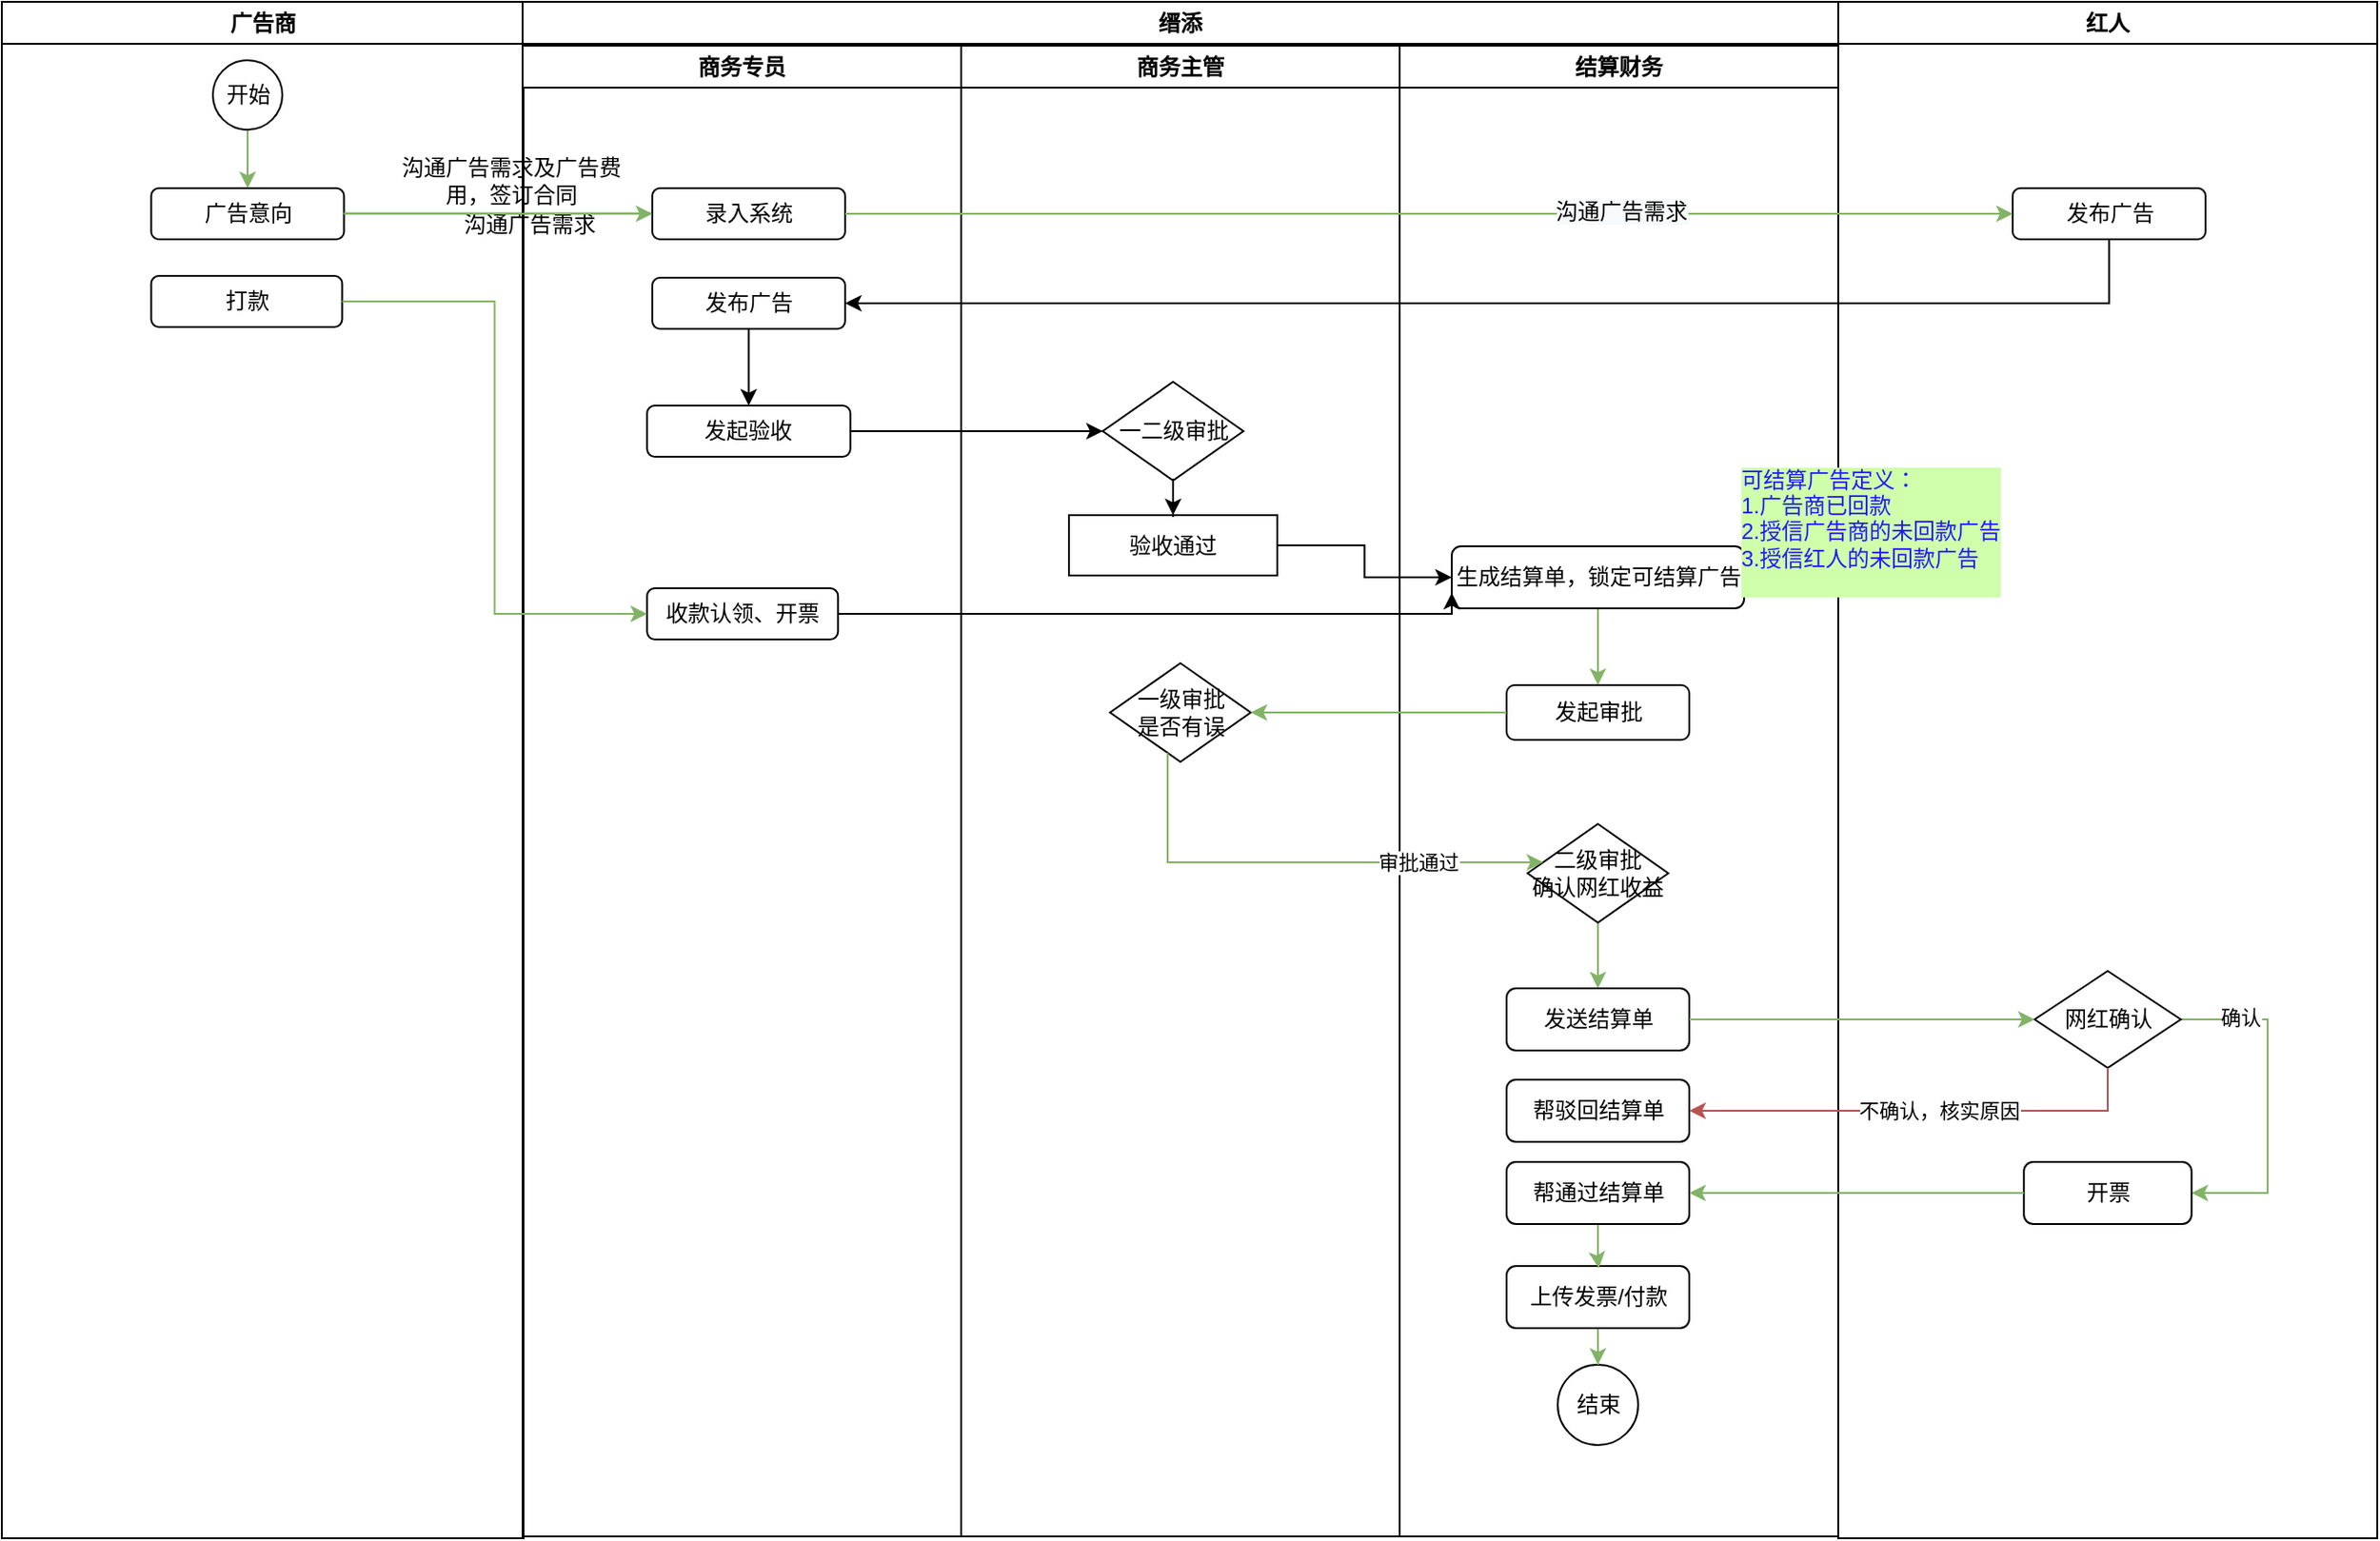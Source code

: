 <mxfile version="15.5.7" type="github">
  <diagram name="Page-1" id="e7e014a7-5840-1c2e-5031-d8a46d1fe8dd">
    <mxGraphModel dx="1635" dy="866" grid="1" gridSize="10" guides="1" tooltips="1" connect="1" arrows="1" fold="1" page="1" pageScale="1" pageWidth="1169" pageHeight="826" background="none" math="0" shadow="0">
      <root>
        <mxCell id="0" />
        <mxCell id="1" parent="0" />
        <mxCell id="2" value="广告商" style="swimlane;whiteSpace=wrap" parent="1" vertex="1">
          <mxGeometry x="20" y="49" width="285.5" height="841" as="geometry" />
        </mxCell>
        <mxCell id="EuBQ1Uk0UbVm1_WswHTq-43" style="edgeStyle=orthogonalEdgeStyle;rounded=0;orthogonalLoop=1;jettySize=auto;html=1;fontColor=#00FF00;fillColor=#d5e8d4;strokeColor=#82b366;" parent="2" source="EuBQ1Uk0UbVm1_WswHTq-41" target="EuBQ1Uk0UbVm1_WswHTq-42" edge="1">
          <mxGeometry relative="1" as="geometry" />
        </mxCell>
        <mxCell id="EuBQ1Uk0UbVm1_WswHTq-41" value="开始" style="ellipse;whiteSpace=wrap;html=1;aspect=fixed;" parent="2" vertex="1">
          <mxGeometry x="115.5" y="32" width="38" height="38" as="geometry" />
        </mxCell>
        <mxCell id="EuBQ1Uk0UbVm1_WswHTq-42" value="广告意向" style="rounded=1;whiteSpace=wrap;html=1;" parent="2" vertex="1">
          <mxGeometry x="81.75" y="102" width="105.5" height="28" as="geometry" />
        </mxCell>
        <mxCell id="EuBQ1Uk0UbVm1_WswHTq-55" value="打款" style="rounded=1;whiteSpace=wrap;html=1;" parent="2" vertex="1">
          <mxGeometry x="81.75" y="150" width="104.5" height="28" as="geometry" />
        </mxCell>
        <mxCell id="EuBQ1Uk0UbVm1_WswHTq-70" style="edgeStyle=orthogonalEdgeStyle;rounded=0;orthogonalLoop=1;jettySize=auto;html=1;fillColor=#d5e8d4;strokeColor=#82b366;" parent="2" edge="1">
          <mxGeometry relative="1" as="geometry">
            <mxPoint x="187.25" y="115.71" as="sourcePoint" />
            <mxPoint x="380.5" y="115.71" as="targetPoint" />
          </mxGeometry>
        </mxCell>
        <mxCell id="3" value="缙添" style="swimlane;whiteSpace=wrap;swimlaneLine=1;" parent="1" vertex="1">
          <mxGeometry x="305" y="49" width="720" height="840" as="geometry">
            <mxRectangle x="444.5" y="128" width="60" height="23" as="alternateBounds" />
          </mxGeometry>
        </mxCell>
        <mxCell id="EuBQ1Uk0UbVm1_WswHTq-48" value="沟通广告需求及广告费用，签订合同" style="text;html=1;strokeColor=none;fillColor=none;align=center;verticalAlign=middle;whiteSpace=wrap;rounded=0;" parent="3" vertex="1">
          <mxGeometry x="-74.5" y="82" width="135.5" height="32" as="geometry" />
        </mxCell>
        <mxCell id="eJH0rVVVb4Bd_16MOeba-6" value="商务专员" style="swimlane;whiteSpace=wrap;sketch=0;rounded=0;shadow=0;startSize=23;" parent="3" vertex="1">
          <mxGeometry y="24" width="240" height="816" as="geometry" />
        </mxCell>
        <mxCell id="eJH0rVVVb4Bd_16MOeba-8" value="沟通广告需求" style="text;html=1;strokeColor=none;fillColor=none;align=center;verticalAlign=middle;whiteSpace=wrap;rounded=0;" parent="eJH0rVVVb4Bd_16MOeba-6" vertex="1">
          <mxGeometry x="-64.5" y="82" width="135.5" height="32" as="geometry" />
        </mxCell>
        <mxCell id="EuBQ1Uk0UbVm1_WswHTq-57" value="收款认领、开票" style="rounded=1;whiteSpace=wrap;html=1;" parent="eJH0rVVVb4Bd_16MOeba-6" vertex="1">
          <mxGeometry x="68.13" y="297" width="104.5" height="28" as="geometry" />
        </mxCell>
        <mxCell id="EuBQ1Uk0UbVm1_WswHTq-44" value="录入系统" style="rounded=1;whiteSpace=wrap;html=1;" parent="eJH0rVVVb4Bd_16MOeba-6" vertex="1">
          <mxGeometry x="71" y="78" width="105.5" height="28" as="geometry" />
        </mxCell>
        <mxCell id="BOqJJjF5l1OhaEg2PO4E-5" value="发布广告" style="rounded=1;whiteSpace=wrap;html=1;" vertex="1" parent="eJH0rVVVb4Bd_16MOeba-6">
          <mxGeometry x="71" y="127" width="105.5" height="28" as="geometry" />
        </mxCell>
        <mxCell id="BOqJJjF5l1OhaEg2PO4E-7" value="发起验收" style="whiteSpace=wrap;html=1;rounded=1;" vertex="1" parent="eJH0rVVVb4Bd_16MOeba-6">
          <mxGeometry x="68.13" y="197" width="111.25" height="28" as="geometry" />
        </mxCell>
        <mxCell id="BOqJJjF5l1OhaEg2PO4E-8" value="" style="edgeStyle=orthogonalEdgeStyle;rounded=0;orthogonalLoop=1;jettySize=auto;html=1;" edge="1" parent="eJH0rVVVb4Bd_16MOeba-6" source="BOqJJjF5l1OhaEg2PO4E-5" target="BOqJJjF5l1OhaEg2PO4E-7">
          <mxGeometry relative="1" as="geometry" />
        </mxCell>
        <mxCell id="eJH0rVVVb4Bd_16MOeba-11" value="商务主管" style="swimlane;whiteSpace=wrap;sketch=0;rounded=0;shadow=0;" parent="3" vertex="1">
          <mxGeometry x="240" y="24" width="240" height="816" as="geometry" />
        </mxCell>
        <mxCell id="eJH0rVVVb4Bd_16MOeba-36" value="一级审批&lt;br&gt;是否有误" style="rhombus;whiteSpace=wrap;html=1;labelBackgroundColor=none;fontColor=default;align=center;" parent="eJH0rVVVb4Bd_16MOeba-11" vertex="1">
          <mxGeometry x="81.5" y="338" width="77" height="54" as="geometry" />
        </mxCell>
        <mxCell id="BOqJJjF5l1OhaEg2PO4E-9" value="一二级审批" style="rhombus;whiteSpace=wrap;html=1;labelBackgroundColor=none;fontColor=default;align=center;" vertex="1" parent="eJH0rVVVb4Bd_16MOeba-11">
          <mxGeometry x="77.5" y="184" width="77" height="54" as="geometry" />
        </mxCell>
        <mxCell id="BOqJJjF5l1OhaEg2PO4E-12" value="验收通过" style="whiteSpace=wrap;html=1;fontColor=default;" vertex="1" parent="eJH0rVVVb4Bd_16MOeba-11">
          <mxGeometry x="59" y="257" width="114" height="33" as="geometry" />
        </mxCell>
        <mxCell id="BOqJJjF5l1OhaEg2PO4E-13" value="" style="edgeStyle=orthogonalEdgeStyle;rounded=0;orthogonalLoop=1;jettySize=auto;html=1;" edge="1" parent="eJH0rVVVb4Bd_16MOeba-11" source="BOqJJjF5l1OhaEg2PO4E-9" target="BOqJJjF5l1OhaEg2PO4E-12">
          <mxGeometry relative="1" as="geometry" />
        </mxCell>
        <mxCell id="eJH0rVVVb4Bd_16MOeba-15" value="结算财务" style="swimlane;whiteSpace=wrap;sketch=0;rounded=0;shadow=0;" parent="3" vertex="1">
          <mxGeometry x="480" y="24" width="240" height="816" as="geometry" />
        </mxCell>
        <mxCell id="eJH0rVVVb4Bd_16MOeba-56" style="edgeStyle=orthogonalEdgeStyle;rounded=0;orthogonalLoop=1;jettySize=auto;html=1;fontColor=default;fillColor=#d5e8d4;strokeColor=#82b366;" parent="eJH0rVVVb4Bd_16MOeba-15" source="eJH0rVVVb4Bd_16MOeba-25" target="eJH0rVVVb4Bd_16MOeba-55" edge="1">
          <mxGeometry relative="1" as="geometry" />
        </mxCell>
        <mxCell id="eJH0rVVVb4Bd_16MOeba-25" value="生成结算单，锁定可结算广告" style="rounded=1;whiteSpace=wrap;html=1;" parent="eJH0rVVVb4Bd_16MOeba-15" vertex="1">
          <mxGeometry x="28.5" y="274" width="160" height="34" as="geometry" />
        </mxCell>
        <mxCell id="eJH0rVVVb4Bd_16MOeba-55" value="发起审批" style="rounded=1;whiteSpace=wrap;html=1;" parent="eJH0rVVVb4Bd_16MOeba-15" vertex="1">
          <mxGeometry x="58.5" y="350" width="100" height="30" as="geometry" />
        </mxCell>
        <mxCell id="eJH0rVVVb4Bd_16MOeba-65" style="edgeStyle=orthogonalEdgeStyle;rounded=0;orthogonalLoop=1;jettySize=auto;html=1;entryX=0.5;entryY=0;entryDx=0;entryDy=0;fontColor=default;fillColor=#d5e8d4;strokeColor=#82b366;" parent="eJH0rVVVb4Bd_16MOeba-15" source="eJH0rVVVb4Bd_16MOeba-59" target="eJH0rVVVb4Bd_16MOeba-64" edge="1">
          <mxGeometry relative="1" as="geometry" />
        </mxCell>
        <mxCell id="eJH0rVVVb4Bd_16MOeba-59" value="二级审批&lt;br&gt;确认网红收益" style="rhombus;whiteSpace=wrap;html=1;labelBackgroundColor=none;fontColor=default;align=center;" parent="eJH0rVVVb4Bd_16MOeba-15" vertex="1">
          <mxGeometry x="70" y="426" width="77" height="54" as="geometry" />
        </mxCell>
        <mxCell id="eJH0rVVVb4Bd_16MOeba-64" value="发送结算单" style="rounded=1;whiteSpace=wrap;html=1;labelBackgroundColor=none;fontColor=default;align=center;" parent="eJH0rVVVb4Bd_16MOeba-15" vertex="1">
          <mxGeometry x="58.5" y="516" width="100" height="34" as="geometry" />
        </mxCell>
        <mxCell id="eJH0rVVVb4Bd_16MOeba-69" value="帮驳回结算单" style="rounded=1;whiteSpace=wrap;html=1;labelBackgroundColor=none;fontColor=default;align=center;" parent="eJH0rVVVb4Bd_16MOeba-15" vertex="1">
          <mxGeometry x="58.5" y="566" width="100" height="34" as="geometry" />
        </mxCell>
        <mxCell id="EuBQ1Uk0UbVm1_WswHTq-65" value="结束" style="ellipse;whiteSpace=wrap;html=1;aspect=fixed;" parent="eJH0rVVVb4Bd_16MOeba-15" vertex="1">
          <mxGeometry x="86.5" y="722" width="44" height="44" as="geometry" />
        </mxCell>
        <mxCell id="eJH0rVVVb4Bd_16MOeba-77" style="edgeStyle=orthogonalEdgeStyle;rounded=0;orthogonalLoop=1;jettySize=auto;html=1;fontColor=default;fillColor=#d5e8d4;strokeColor=#82b366;" parent="eJH0rVVVb4Bd_16MOeba-15" source="eJH0rVVVb4Bd_16MOeba-75" target="EuBQ1Uk0UbVm1_WswHTq-65" edge="1">
          <mxGeometry relative="1" as="geometry" />
        </mxCell>
        <mxCell id="eJH0rVVVb4Bd_16MOeba-75" value="上传发票/付款" style="rounded=1;whiteSpace=wrap;html=1;labelBackgroundColor=none;fontColor=default;align=center;" parent="eJH0rVVVb4Bd_16MOeba-15" vertex="1">
          <mxGeometry x="58.5" y="668" width="100" height="34" as="geometry" />
        </mxCell>
        <mxCell id="eJH0rVVVb4Bd_16MOeba-85" style="edgeStyle=orthogonalEdgeStyle;rounded=0;sketch=0;orthogonalLoop=1;jettySize=auto;html=1;entryX=0.505;entryY=0.034;entryDx=0;entryDy=0;entryPerimeter=0;fontColor=#00FF00;fillColor=#d5e8d4;strokeColor=#82b366;" parent="eJH0rVVVb4Bd_16MOeba-15" source="eJH0rVVVb4Bd_16MOeba-80" target="eJH0rVVVb4Bd_16MOeba-75" edge="1">
          <mxGeometry relative="1" as="geometry" />
        </mxCell>
        <mxCell id="eJH0rVVVb4Bd_16MOeba-80" value="帮通过结算单" style="rounded=1;whiteSpace=wrap;html=1;labelBackgroundColor=none;fontColor=default;align=center;" parent="eJH0rVVVb4Bd_16MOeba-15" vertex="1">
          <mxGeometry x="58.5" y="611" width="100" height="34" as="geometry" />
        </mxCell>
        <mxCell id="eJH0rVVVb4Bd_16MOeba-57" style="edgeStyle=orthogonalEdgeStyle;rounded=0;orthogonalLoop=1;jettySize=auto;html=1;fontColor=default;fillColor=#d5e8d4;strokeColor=#82b366;" parent="3" source="eJH0rVVVb4Bd_16MOeba-55" target="eJH0rVVVb4Bd_16MOeba-36" edge="1">
          <mxGeometry relative="1" as="geometry" />
        </mxCell>
        <mxCell id="eJH0rVVVb4Bd_16MOeba-60" value="" style="edgeStyle=orthogonalEdgeStyle;rounded=0;orthogonalLoop=1;jettySize=auto;html=1;fontColor=default;fillColor=#d5e8d4;strokeColor=#82b366;" parent="3" source="eJH0rVVVb4Bd_16MOeba-36" target="eJH0rVVVb4Bd_16MOeba-59" edge="1">
          <mxGeometry relative="1" as="geometry">
            <Array as="points">
              <mxPoint x="353" y="471" />
            </Array>
          </mxGeometry>
        </mxCell>
        <mxCell id="eJH0rVVVb4Bd_16MOeba-61" value="审批通过" style="edgeLabel;html=1;align=center;verticalAlign=middle;resizable=0;points=[];fontColor=default;" parent="eJH0rVVVb4Bd_16MOeba-60" vertex="1" connectable="0">
          <mxGeometry x="0.481" relative="1" as="geometry">
            <mxPoint as="offset" />
          </mxGeometry>
        </mxCell>
        <mxCell id="BOqJJjF5l1OhaEg2PO4E-10" style="edgeStyle=orthogonalEdgeStyle;rounded=0;orthogonalLoop=1;jettySize=auto;html=1;" edge="1" parent="3" source="BOqJJjF5l1OhaEg2PO4E-7" target="BOqJJjF5l1OhaEg2PO4E-9">
          <mxGeometry relative="1" as="geometry" />
        </mxCell>
        <mxCell id="BOqJJjF5l1OhaEg2PO4E-14" style="edgeStyle=orthogonalEdgeStyle;rounded=0;orthogonalLoop=1;jettySize=auto;html=1;" edge="1" parent="3" source="BOqJJjF5l1OhaEg2PO4E-12" target="eJH0rVVVb4Bd_16MOeba-25">
          <mxGeometry relative="1" as="geometry" />
        </mxCell>
        <mxCell id="BOqJJjF5l1OhaEg2PO4E-15" style="edgeStyle=orthogonalEdgeStyle;rounded=0;orthogonalLoop=1;jettySize=auto;html=1;entryX=0;entryY=0.75;entryDx=0;entryDy=0;" edge="1" parent="3" source="EuBQ1Uk0UbVm1_WswHTq-57" target="eJH0rVVVb4Bd_16MOeba-25">
          <mxGeometry relative="1" as="geometry">
            <mxPoint x="445" y="321" as="targetPoint" />
            <Array as="points">
              <mxPoint x="509" y="335" />
            </Array>
          </mxGeometry>
        </mxCell>
        <mxCell id="4" value="红人" style="swimlane;whiteSpace=wrap;sketch=0;rounded=0;shadow=0;" parent="1" vertex="1">
          <mxGeometry x="1025" y="49" width="295" height="841" as="geometry" />
        </mxCell>
        <mxCell id="EuBQ1Uk0UbVm1_WswHTq-46" value="发布广告" style="rounded=1;whiteSpace=wrap;html=1;" parent="4" vertex="1">
          <mxGeometry x="95.5" y="102" width="105.5" height="28" as="geometry" />
        </mxCell>
        <mxCell id="eJH0rVVVb4Bd_16MOeba-35" value="&lt;div&gt;&lt;span style=&quot;font-size: 12px&quot;&gt;可结算广告定义：&lt;/span&gt;&lt;/div&gt;&lt;div&gt;&lt;span style=&quot;font-size: 12px&quot;&gt;1.广告商已回款&lt;/span&gt;&lt;/div&gt;&lt;div&gt;&lt;span style=&quot;font-size: 12px&quot;&gt;2.授信广告商的未回款广告&lt;/span&gt;&lt;/div&gt;&lt;div&gt;3.授信红人的未回款广告&lt;br&gt;&lt;/div&gt;&lt;div&gt;&lt;br&gt;&lt;/div&gt;" style="text;html=1;strokeColor=none;fillColor=none;align=left;verticalAlign=middle;whiteSpace=wrap;rounded=0;fontColor=#2119FF;labelBackgroundColor=#CFFFAB;" parent="4" vertex="1">
          <mxGeometry x="-55" y="250" width="276" height="80" as="geometry" />
        </mxCell>
        <mxCell id="eJH0rVVVb4Bd_16MOeba-74" style="edgeStyle=orthogonalEdgeStyle;rounded=0;orthogonalLoop=1;jettySize=auto;html=1;fontColor=default;fillColor=#d5e8d4;strokeColor=#82b366;entryX=1;entryY=0.5;entryDx=0;entryDy=0;" parent="4" source="eJH0rVVVb4Bd_16MOeba-68" target="eJH0rVVVb4Bd_16MOeba-73" edge="1">
          <mxGeometry relative="1" as="geometry">
            <Array as="points">
              <mxPoint x="235" y="557" />
              <mxPoint x="235" y="652" />
            </Array>
          </mxGeometry>
        </mxCell>
        <mxCell id="eJH0rVVVb4Bd_16MOeba-78" value="确认" style="edgeLabel;html=1;align=center;verticalAlign=middle;resizable=0;points=[];fontColor=default;" parent="eJH0rVVVb4Bd_16MOeba-74" vertex="1" connectable="0">
          <mxGeometry x="-0.648" y="1" relative="1" as="geometry">
            <mxPoint as="offset" />
          </mxGeometry>
        </mxCell>
        <mxCell id="eJH0rVVVb4Bd_16MOeba-68" value="网红确认" style="rhombus;whiteSpace=wrap;html=1;labelBackgroundColor=none;fontColor=default;align=center;" parent="4" vertex="1">
          <mxGeometry x="107.5" y="530.5" width="80" height="53" as="geometry" />
        </mxCell>
        <mxCell id="eJH0rVVVb4Bd_16MOeba-73" value="开票" style="rounded=1;whiteSpace=wrap;html=1;labelBackgroundColor=none;fontColor=default;align=center;" parent="4" vertex="1">
          <mxGeometry x="101.62" y="635" width="91.75" height="34" as="geometry" />
        </mxCell>
        <mxCell id="EuBQ1Uk0UbVm1_WswHTq-45" style="edgeStyle=orthogonalEdgeStyle;rounded=0;orthogonalLoop=1;jettySize=auto;html=1;fillColor=#d5e8d4;strokeColor=#82b366;" parent="1" source="EuBQ1Uk0UbVm1_WswHTq-42" target="EuBQ1Uk0UbVm1_WswHTq-44" edge="1">
          <mxGeometry relative="1" as="geometry" />
        </mxCell>
        <mxCell id="EuBQ1Uk0UbVm1_WswHTq-47" style="edgeStyle=orthogonalEdgeStyle;rounded=0;orthogonalLoop=1;jettySize=auto;html=1;entryX=0;entryY=0.5;entryDx=0;entryDy=0;fillColor=#d5e8d4;strokeColor=#82b366;" parent="1" source="EuBQ1Uk0UbVm1_WswHTq-44" target="EuBQ1Uk0UbVm1_WswHTq-46" edge="1">
          <mxGeometry relative="1" as="geometry" />
        </mxCell>
        <mxCell id="eJH0rVVVb4Bd_16MOeba-52" value="Text" style="edgeLabel;html=1;align=center;verticalAlign=middle;resizable=0;points=[];fontColor=default;" parent="EuBQ1Uk0UbVm1_WswHTq-47" vertex="1" connectable="0">
          <mxGeometry x="0.309" y="1" relative="1" as="geometry">
            <mxPoint as="offset" />
          </mxGeometry>
        </mxCell>
        <mxCell id="eJH0rVVVb4Bd_16MOeba-53" value="&lt;span style=&quot;font-size: 12px ; background-color: rgb(248 , 249 , 250)&quot;&gt;沟通广告需求&lt;/span&gt;" style="edgeLabel;html=1;align=center;verticalAlign=middle;resizable=0;points=[];fontColor=default;" parent="EuBQ1Uk0UbVm1_WswHTq-47" vertex="1" connectable="0">
          <mxGeometry x="0.327" y="1" relative="1" as="geometry">
            <mxPoint as="offset" />
          </mxGeometry>
        </mxCell>
        <mxCell id="EuBQ1Uk0UbVm1_WswHTq-58" style="edgeStyle=orthogonalEdgeStyle;rounded=0;orthogonalLoop=1;jettySize=auto;html=1;entryX=0;entryY=0.5;entryDx=0;entryDy=0;fillColor=#d5e8d4;strokeColor=#82b366;" parent="1" source="EuBQ1Uk0UbVm1_WswHTq-55" target="EuBQ1Uk0UbVm1_WswHTq-57" edge="1">
          <mxGeometry relative="1" as="geometry" />
        </mxCell>
        <mxCell id="eJH0rVVVb4Bd_16MOeba-67" value="" style="edgeStyle=orthogonalEdgeStyle;rounded=0;orthogonalLoop=1;jettySize=auto;html=1;fontColor=default;fillColor=#d5e8d4;strokeColor=#82b366;" parent="1" source="eJH0rVVVb4Bd_16MOeba-64" target="eJH0rVVVb4Bd_16MOeba-68" edge="1">
          <mxGeometry relative="1" as="geometry">
            <mxPoint x="1106" y="606" as="targetPoint" />
          </mxGeometry>
        </mxCell>
        <mxCell id="eJH0rVVVb4Bd_16MOeba-72" style="edgeStyle=orthogonalEdgeStyle;rounded=0;orthogonalLoop=1;jettySize=auto;html=1;entryX=1;entryY=0.5;entryDx=0;entryDy=0;fontColor=default;fillColor=#f8cecc;strokeColor=#b85450;" parent="1" source="eJH0rVVVb4Bd_16MOeba-68" target="eJH0rVVVb4Bd_16MOeba-69" edge="1">
          <mxGeometry relative="1" as="geometry">
            <Array as="points">
              <mxPoint x="1173" y="656" />
            </Array>
          </mxGeometry>
        </mxCell>
        <mxCell id="eJH0rVVVb4Bd_16MOeba-79" value="不确认，核实原因" style="edgeLabel;html=1;align=center;verticalAlign=middle;resizable=0;points=[];fontColor=default;" parent="eJH0rVVVb4Bd_16MOeba-72" vertex="1" connectable="0">
          <mxGeometry x="-0.08" relative="1" as="geometry">
            <mxPoint as="offset" />
          </mxGeometry>
        </mxCell>
        <mxCell id="eJH0rVVVb4Bd_16MOeba-81" style="edgeStyle=orthogonalEdgeStyle;rounded=0;sketch=0;orthogonalLoop=1;jettySize=auto;html=1;fontColor=#00FF00;fillColor=#d5e8d4;strokeColor=#82b366;" parent="1" source="eJH0rVVVb4Bd_16MOeba-73" target="eJH0rVVVb4Bd_16MOeba-80" edge="1">
          <mxGeometry relative="1" as="geometry" />
        </mxCell>
        <mxCell id="BOqJJjF5l1OhaEg2PO4E-6" style="edgeStyle=orthogonalEdgeStyle;rounded=0;orthogonalLoop=1;jettySize=auto;html=1;entryX=1;entryY=0.5;entryDx=0;entryDy=0;" edge="1" parent="1" source="EuBQ1Uk0UbVm1_WswHTq-46" target="BOqJJjF5l1OhaEg2PO4E-5">
          <mxGeometry relative="1" as="geometry">
            <Array as="points">
              <mxPoint x="1173" y="214" />
            </Array>
          </mxGeometry>
        </mxCell>
      </root>
    </mxGraphModel>
  </diagram>
</mxfile>
